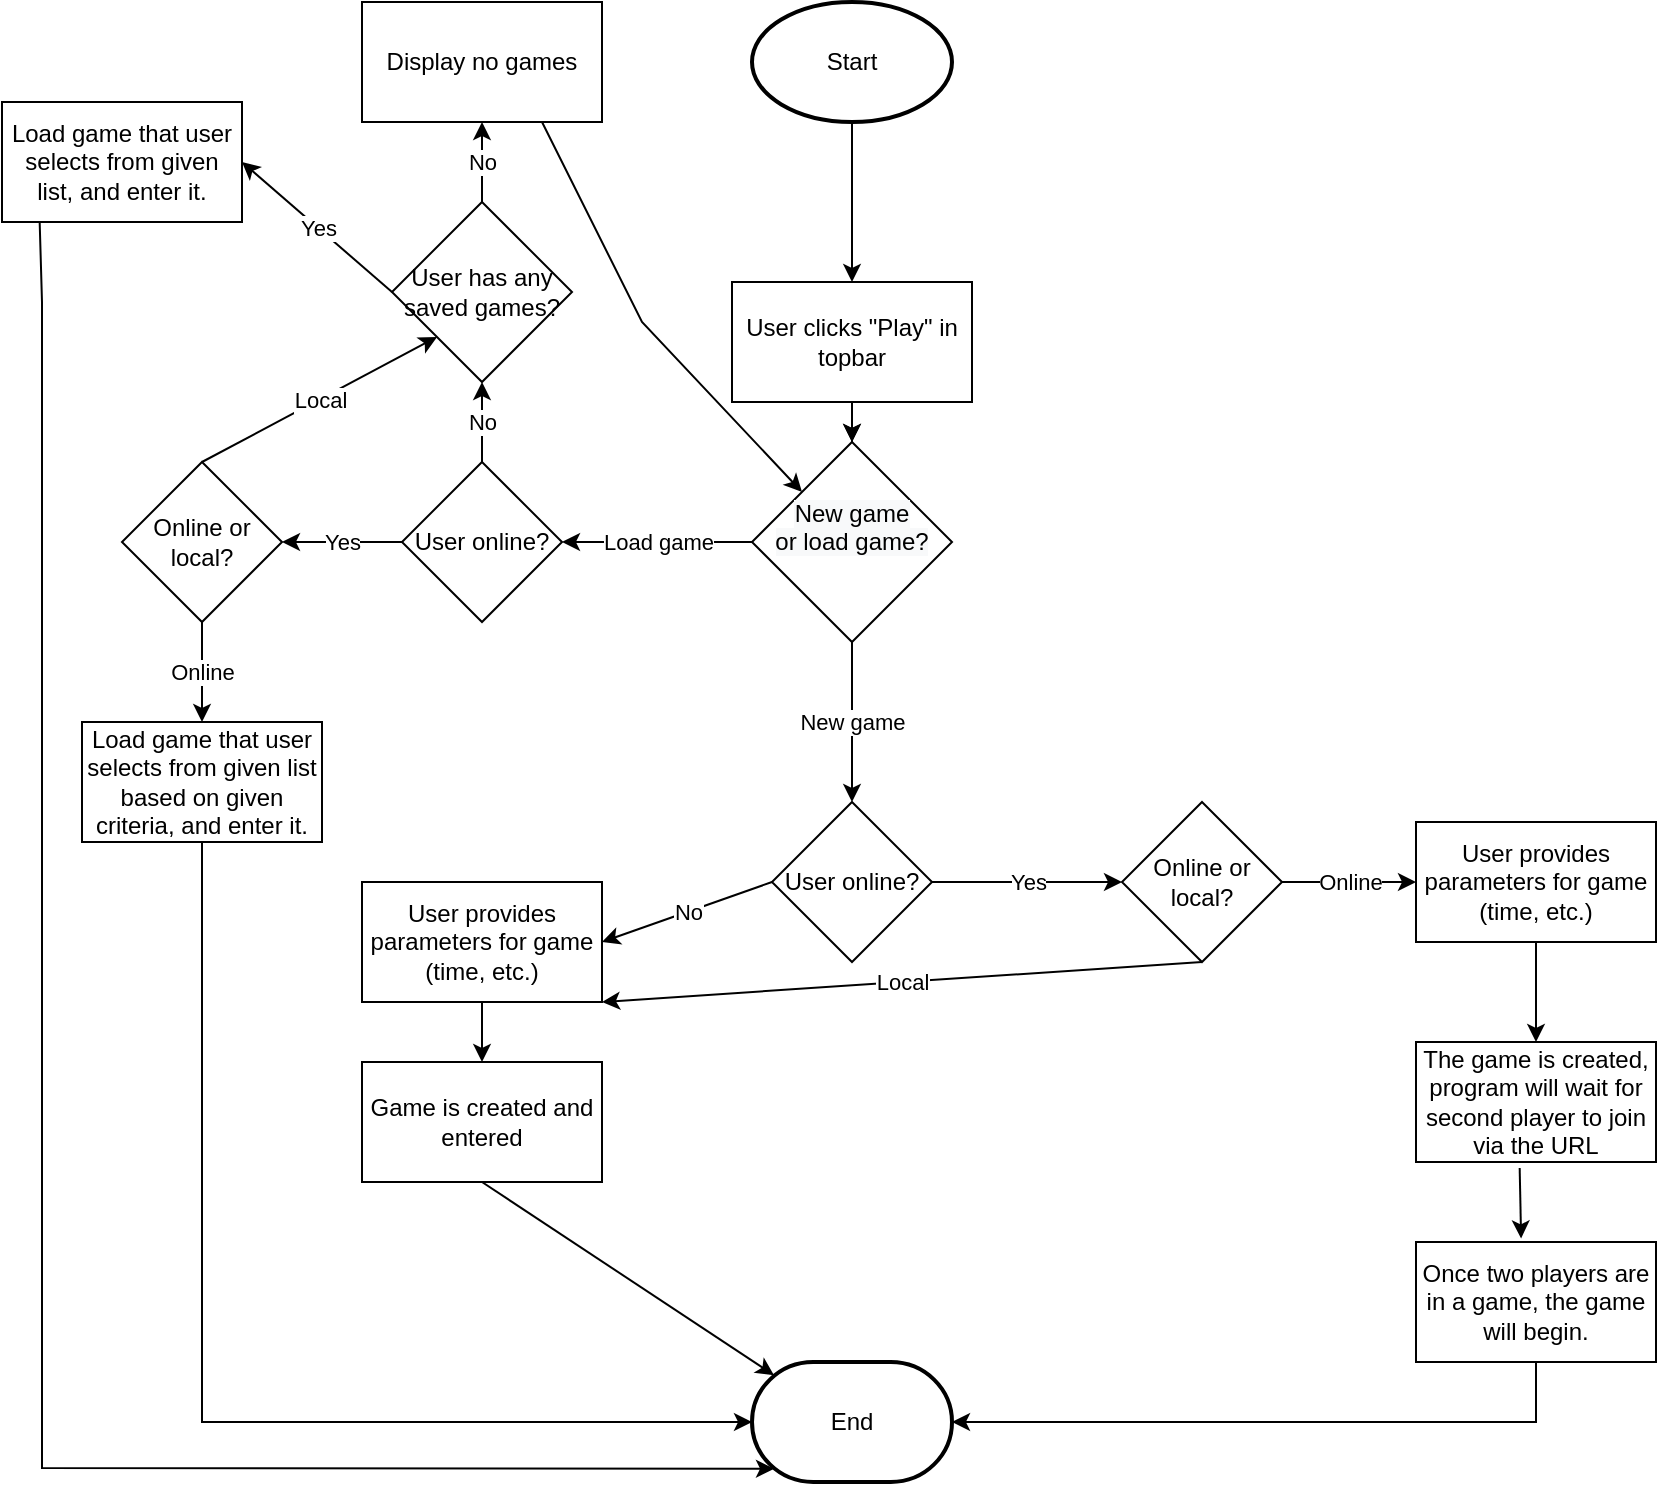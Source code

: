 <mxfile>
    <diagram id="kgpKYQtTHZ0yAKxKKP6v" name="Page-1">
        <mxGraphModel dx="1073" dy="687" grid="1" gridSize="10" guides="1" tooltips="1" connect="1" arrows="1" fold="1" page="1" pageScale="1" pageWidth="827" pageHeight="1169" math="0" shadow="0">
            <root>
                <mxCell id="0"/>
                <mxCell id="1" parent="0"/>
                <mxCell id="13wobpfMggbVctalNo-t-46" value="" style="edgeStyle=orthogonalEdgeStyle;rounded=0;orthogonalLoop=1;jettySize=auto;html=1;" parent="1" source="13wobpfMggbVctalNo-t-5" target="13wobpfMggbVctalNo-t-12" edge="1">
                    <mxGeometry relative="1" as="geometry"/>
                </mxCell>
                <mxCell id="13wobpfMggbVctalNo-t-5" value="User clicks &quot;Play&quot; in topbar" style="rounded=0;whiteSpace=wrap;html=1;" parent="1" vertex="1">
                    <mxGeometry x="365" y="160" width="120" height="60" as="geometry"/>
                </mxCell>
                <mxCell id="13wobpfMggbVctalNo-t-8" value="" style="endArrow=classic;html=1;rounded=0;exitX=0;exitY=0.5;exitDx=0;exitDy=0;entryX=1;entryY=0.5;entryDx=0;entryDy=0;" parent="1" source="13wobpfMggbVctalNo-t-12" target="13wobpfMggbVctalNo-t-18" edge="1">
                    <mxGeometry relative="1" as="geometry">
                        <mxPoint x="375" y="290" as="sourcePoint"/>
                        <mxPoint x="280" y="290" as="targetPoint"/>
                    </mxGeometry>
                </mxCell>
                <mxCell id="13wobpfMggbVctalNo-t-9" value="Load game" style="edgeLabel;resizable=0;html=1;align=center;verticalAlign=middle;" parent="13wobpfMggbVctalNo-t-8" connectable="0" vertex="1">
                    <mxGeometry relative="1" as="geometry"/>
                </mxCell>
                <mxCell id="13wobpfMggbVctalNo-t-10" value="" style="endArrow=classic;html=1;rounded=0;exitX=0.5;exitY=1;exitDx=0;exitDy=0;entryX=0.5;entryY=0;entryDx=0;entryDy=0;" parent="1" source="13wobpfMggbVctalNo-t-12" target="13wobpfMggbVctalNo-t-42" edge="1">
                    <mxGeometry relative="1" as="geometry">
                        <mxPoint x="425" y="320" as="sourcePoint"/>
                        <mxPoint x="425" y="420" as="targetPoint"/>
                    </mxGeometry>
                </mxCell>
                <mxCell id="13wobpfMggbVctalNo-t-11" value="New game" style="edgeLabel;resizable=0;html=1;align=center;verticalAlign=middle;" parent="13wobpfMggbVctalNo-t-10" connectable="0" vertex="1">
                    <mxGeometry relative="1" as="geometry"/>
                </mxCell>
                <mxCell id="13wobpfMggbVctalNo-t-12" value="&#10;&lt;span style=&quot;color: rgb(0, 0, 0); font-family: Helvetica; font-size: 12px; font-style: normal; font-variant-ligatures: normal; font-variant-caps: normal; font-weight: 400; letter-spacing: normal; orphans: 2; text-align: center; text-indent: 0px; text-transform: none; widows: 2; word-spacing: 0px; -webkit-text-stroke-width: 0px; background-color: rgb(248, 249, 250); text-decoration-thickness: initial; text-decoration-style: initial; text-decoration-color: initial; float: none; display: inline !important;&quot;&gt;New game&lt;/span&gt;&lt;br style=&quot;color: rgb(0, 0, 0); font-family: Helvetica; font-size: 12px; font-style: normal; font-variant-ligatures: normal; font-variant-caps: normal; font-weight: 400; letter-spacing: normal; orphans: 2; text-align: center; text-indent: 0px; text-transform: none; widows: 2; word-spacing: 0px; -webkit-text-stroke-width: 0px; background-color: rgb(248, 249, 250); text-decoration-thickness: initial; text-decoration-style: initial; text-decoration-color: initial;&quot;&gt;&lt;span style=&quot;color: rgb(0, 0, 0); font-family: Helvetica; font-size: 12px; font-style: normal; font-variant-ligatures: normal; font-variant-caps: normal; font-weight: 400; letter-spacing: normal; orphans: 2; text-align: center; text-indent: 0px; text-transform: none; widows: 2; word-spacing: 0px; -webkit-text-stroke-width: 0px; background-color: rgb(248, 249, 250); text-decoration-thickness: initial; text-decoration-style: initial; text-decoration-color: initial; float: none; display: inline !important;&quot;&gt;or load game?&lt;/span&gt;&#10;&#10;" style="rhombus;whiteSpace=wrap;html=1;" parent="1" vertex="1">
                    <mxGeometry x="375" y="240" width="100" height="100" as="geometry"/>
                </mxCell>
                <mxCell id="13wobpfMggbVctalNo-t-14" value="" style="endArrow=classic;html=1;rounded=0;exitX=0.5;exitY=1;exitDx=0;exitDy=0;entryX=0.5;entryY=0;entryDx=0;entryDy=0;" parent="1" source="13wobpfMggbVctalNo-t-5" target="13wobpfMggbVctalNo-t-12" edge="1">
                    <mxGeometry width="50" height="50" relative="1" as="geometry">
                        <mxPoint x="375" y="290" as="sourcePoint"/>
                        <mxPoint x="425" y="240" as="targetPoint"/>
                    </mxGeometry>
                </mxCell>
                <mxCell id="13wobpfMggbVctalNo-t-16" value="" style="endArrow=classic;html=1;rounded=0;exitX=0.5;exitY=1;exitDx=0;exitDy=0;entryX=0.5;entryY=0;entryDx=0;entryDy=0;exitPerimeter=0;" parent="1" source="13wobpfMggbVctalNo-t-73" target="13wobpfMggbVctalNo-t-5" edge="1">
                    <mxGeometry width="50" height="50" relative="1" as="geometry">
                        <mxPoint x="425" y="120" as="sourcePoint"/>
                        <mxPoint x="435" y="250" as="targetPoint"/>
                    </mxGeometry>
                </mxCell>
                <mxCell id="13wobpfMggbVctalNo-t-18" value="User online?" style="rhombus;whiteSpace=wrap;html=1;" parent="1" vertex="1">
                    <mxGeometry x="200" y="250" width="80" height="80" as="geometry"/>
                </mxCell>
                <mxCell id="13wobpfMggbVctalNo-t-19" value="" style="endArrow=classic;html=1;rounded=0;exitX=0.5;exitY=0;exitDx=0;exitDy=0;entryX=0.5;entryY=1;entryDx=0;entryDy=0;" parent="1" source="13wobpfMggbVctalNo-t-18" target="13wobpfMggbVctalNo-t-27" edge="1">
                    <mxGeometry relative="1" as="geometry">
                        <mxPoint x="240" y="200" as="sourcePoint"/>
                        <mxPoint x="240" y="200" as="targetPoint"/>
                    </mxGeometry>
                </mxCell>
                <mxCell id="13wobpfMggbVctalNo-t-20" value="No" style="edgeLabel;resizable=0;html=1;align=center;verticalAlign=middle;" parent="13wobpfMggbVctalNo-t-19" connectable="0" vertex="1">
                    <mxGeometry relative="1" as="geometry"/>
                </mxCell>
                <mxCell id="13wobpfMggbVctalNo-t-23" value="" style="endArrow=classic;html=1;rounded=0;exitX=0.75;exitY=1;exitDx=0;exitDy=0;entryX=0;entryY=0;entryDx=0;entryDy=0;" parent="1" source="13wobpfMggbVctalNo-t-26" target="13wobpfMggbVctalNo-t-12" edge="1">
                    <mxGeometry width="50" height="50" relative="1" as="geometry">
                        <mxPoint x="300" y="200" as="sourcePoint"/>
                        <mxPoint x="350" y="200" as="targetPoint"/>
                        <Array as="points">
                            <mxPoint x="320" y="180"/>
                        </Array>
                    </mxGeometry>
                </mxCell>
                <mxCell id="13wobpfMggbVctalNo-t-24" value="" style="endArrow=classic;html=1;rounded=0;exitX=0;exitY=0.5;exitDx=0;exitDy=0;entryX=1;entryY=0.5;entryDx=0;entryDy=0;" parent="1" source="13wobpfMggbVctalNo-t-18" target="13wobpfMggbVctalNo-t-33" edge="1">
                    <mxGeometry relative="1" as="geometry">
                        <mxPoint x="80" y="290" as="sourcePoint"/>
                        <mxPoint x="140" y="290" as="targetPoint"/>
                        <Array as="points">
                            <mxPoint x="180" y="290"/>
                        </Array>
                    </mxGeometry>
                </mxCell>
                <mxCell id="13wobpfMggbVctalNo-t-25" value="Yes" style="edgeLabel;resizable=0;html=1;align=center;verticalAlign=middle;" parent="13wobpfMggbVctalNo-t-24" connectable="0" vertex="1">
                    <mxGeometry relative="1" as="geometry"/>
                </mxCell>
                <mxCell id="13wobpfMggbVctalNo-t-26" value="&lt;span&gt;Display no games&lt;/span&gt;" style="rounded=0;whiteSpace=wrap;html=1;" parent="1" vertex="1">
                    <mxGeometry x="180" y="20" width="120" height="60" as="geometry"/>
                </mxCell>
                <mxCell id="13wobpfMggbVctalNo-t-27" value="User has any saved games?" style="rhombus;whiteSpace=wrap;html=1;" parent="1" vertex="1">
                    <mxGeometry x="195" y="120" width="90" height="90" as="geometry"/>
                </mxCell>
                <mxCell id="13wobpfMggbVctalNo-t-31" value="" style="endArrow=classic;html=1;rounded=0;entryX=0.5;entryY=1;entryDx=0;entryDy=0;exitX=0.5;exitY=0;exitDx=0;exitDy=0;" parent="1" source="13wobpfMggbVctalNo-t-27" target="13wobpfMggbVctalNo-t-26" edge="1">
                    <mxGeometry relative="1" as="geometry">
                        <mxPoint x="280" y="220" as="sourcePoint"/>
                        <mxPoint x="250" y="220" as="targetPoint"/>
                    </mxGeometry>
                </mxCell>
                <mxCell id="13wobpfMggbVctalNo-t-32" value="No" style="edgeLabel;resizable=0;html=1;align=center;verticalAlign=middle;" parent="13wobpfMggbVctalNo-t-31" connectable="0" vertex="1">
                    <mxGeometry relative="1" as="geometry"/>
                </mxCell>
                <mxCell id="13wobpfMggbVctalNo-t-33" value="Online or&lt;br&gt;local?" style="rhombus;whiteSpace=wrap;html=1;" parent="1" vertex="1">
                    <mxGeometry x="60" y="250" width="80" height="80" as="geometry"/>
                </mxCell>
                <mxCell id="13wobpfMggbVctalNo-t-34" value="" style="endArrow=classic;html=1;rounded=0;entryX=0;entryY=1;entryDx=0;entryDy=0;exitX=0.5;exitY=0;exitDx=0;exitDy=0;" parent="1" source="13wobpfMggbVctalNo-t-33" target="13wobpfMggbVctalNo-t-27" edge="1">
                    <mxGeometry relative="1" as="geometry">
                        <mxPoint x="100" y="250" as="sourcePoint"/>
                        <mxPoint x="200" y="250" as="targetPoint"/>
                    </mxGeometry>
                </mxCell>
                <mxCell id="13wobpfMggbVctalNo-t-35" value="Local" style="edgeLabel;resizable=0;html=1;align=center;verticalAlign=middle;" parent="13wobpfMggbVctalNo-t-34" connectable="0" vertex="1">
                    <mxGeometry relative="1" as="geometry"/>
                </mxCell>
                <mxCell id="13wobpfMggbVctalNo-t-37" value="" style="endArrow=classic;html=1;rounded=0;exitX=0.5;exitY=1;exitDx=0;exitDy=0;entryX=0.5;entryY=0;entryDx=0;entryDy=0;" parent="1" source="13wobpfMggbVctalNo-t-33" target="13wobpfMggbVctalNo-t-39" edge="1">
                    <mxGeometry relative="1" as="geometry">
                        <mxPoint x="100" y="330" as="sourcePoint"/>
                        <mxPoint x="100" y="380" as="targetPoint"/>
                    </mxGeometry>
                </mxCell>
                <mxCell id="13wobpfMggbVctalNo-t-38" value="Online" style="edgeLabel;resizable=0;html=1;align=center;verticalAlign=middle;" parent="13wobpfMggbVctalNo-t-37" connectable="0" vertex="1">
                    <mxGeometry relative="1" as="geometry"/>
                </mxCell>
                <mxCell id="13wobpfMggbVctalNo-t-39" value="Load game that user selects from given list based on given criteria, and enter it." style="rounded=0;whiteSpace=wrap;html=1;" parent="1" vertex="1">
                    <mxGeometry x="40" y="380" width="120" height="60" as="geometry"/>
                </mxCell>
                <mxCell id="13wobpfMggbVctalNo-t-41" value="" style="endArrow=classic;html=1;rounded=0;exitX=0.5;exitY=1;exitDx=0;exitDy=0;entryX=0;entryY=0.5;entryDx=0;entryDy=0;entryPerimeter=0;" parent="1" source="13wobpfMggbVctalNo-t-39" target="13wobpfMggbVctalNo-t-72" edge="1">
                    <mxGeometry width="50" height="50" relative="1" as="geometry">
                        <mxPoint x="110" y="540" as="sourcePoint"/>
                        <mxPoint x="365" y="730" as="targetPoint"/>
                        <Array as="points">
                            <mxPoint x="100" y="730"/>
                        </Array>
                    </mxGeometry>
                </mxCell>
                <mxCell id="13wobpfMggbVctalNo-t-42" value="User online?" style="rhombus;whiteSpace=wrap;html=1;" parent="1" vertex="1">
                    <mxGeometry x="385" y="420" width="80" height="80" as="geometry"/>
                </mxCell>
                <mxCell id="13wobpfMggbVctalNo-t-43" value="" style="endArrow=classic;html=1;rounded=0;exitX=0;exitY=0.5;exitDx=0;exitDy=0;entryX=1;entryY=0.5;entryDx=0;entryDy=0;" parent="1" source="13wobpfMggbVctalNo-t-42" target="13wobpfMggbVctalNo-t-47" edge="1">
                    <mxGeometry relative="1" as="geometry">
                        <mxPoint x="250" y="460" as="sourcePoint"/>
                        <mxPoint x="280" y="460" as="targetPoint"/>
                    </mxGeometry>
                </mxCell>
                <mxCell id="13wobpfMggbVctalNo-t-44" value="No" style="edgeLabel;resizable=0;html=1;align=center;verticalAlign=middle;" parent="13wobpfMggbVctalNo-t-43" connectable="0" vertex="1">
                    <mxGeometry relative="1" as="geometry"/>
                </mxCell>
                <mxCell id="13wobpfMggbVctalNo-t-47" value="User provides parameters for game (time, etc.)" style="rounded=0;whiteSpace=wrap;html=1;" parent="1" vertex="1">
                    <mxGeometry x="180" y="460" width="120" height="60" as="geometry"/>
                </mxCell>
                <mxCell id="13wobpfMggbVctalNo-t-48" value="" style="endArrow=classic;html=1;rounded=0;exitX=0.5;exitY=1;exitDx=0;exitDy=0;entryX=0.5;entryY=0;entryDx=0;entryDy=0;" parent="1" source="13wobpfMggbVctalNo-t-47" target="13wobpfMggbVctalNo-t-49" edge="1">
                    <mxGeometry width="50" height="50" relative="1" as="geometry">
                        <mxPoint x="210" y="540" as="sourcePoint"/>
                        <mxPoint x="240" y="530" as="targetPoint"/>
                    </mxGeometry>
                </mxCell>
                <mxCell id="13wobpfMggbVctalNo-t-49" value="Game is created and entered" style="rounded=0;whiteSpace=wrap;html=1;" parent="1" vertex="1">
                    <mxGeometry x="180" y="550" width="120" height="60" as="geometry"/>
                </mxCell>
                <mxCell id="13wobpfMggbVctalNo-t-50" value="" style="endArrow=classic;html=1;rounded=0;exitX=0.5;exitY=1;exitDx=0;exitDy=0;entryX=0.11;entryY=0.11;entryDx=0;entryDy=0;entryPerimeter=0;" parent="1" source="13wobpfMggbVctalNo-t-49" target="13wobpfMggbVctalNo-t-72" edge="1">
                    <mxGeometry width="50" height="50" relative="1" as="geometry">
                        <mxPoint x="292" y="657" as="sourcePoint"/>
                        <mxPoint x="365" y="715" as="targetPoint"/>
                    </mxGeometry>
                </mxCell>
                <mxCell id="13wobpfMggbVctalNo-t-51" value="Ye" style="endArrow=classic;html=1;rounded=0;exitX=1;exitY=0.5;exitDx=0;exitDy=0;entryX=0;entryY=0.5;entryDx=0;entryDy=0;" parent="1" source="13wobpfMggbVctalNo-t-42" target="13wobpfMggbVctalNo-t-54" edge="1">
                    <mxGeometry relative="1" as="geometry">
                        <mxPoint x="480" y="460" as="sourcePoint"/>
                        <mxPoint x="560" y="460" as="targetPoint"/>
                    </mxGeometry>
                </mxCell>
                <mxCell id="13wobpfMggbVctalNo-t-52" value="Yes" style="edgeLabel;resizable=0;html=1;align=center;verticalAlign=middle;" parent="13wobpfMggbVctalNo-t-51" connectable="0" vertex="1">
                    <mxGeometry relative="1" as="geometry"/>
                </mxCell>
                <mxCell id="13wobpfMggbVctalNo-t-54" value="Online or&lt;br&gt;local?" style="rhombus;whiteSpace=wrap;html=1;" parent="1" vertex="1">
                    <mxGeometry x="560" y="420" width="80" height="80" as="geometry"/>
                </mxCell>
                <mxCell id="13wobpfMggbVctalNo-t-57" value="" style="endArrow=classic;html=1;rounded=0;exitX=0.5;exitY=1;exitDx=0;exitDy=0;entryX=1;entryY=1;entryDx=0;entryDy=0;" parent="1" source="13wobpfMggbVctalNo-t-54" target="13wobpfMggbVctalNo-t-47" edge="1">
                    <mxGeometry relative="1" as="geometry">
                        <mxPoint x="450" y="510" as="sourcePoint"/>
                        <mxPoint x="550" y="510" as="targetPoint"/>
                    </mxGeometry>
                </mxCell>
                <mxCell id="13wobpfMggbVctalNo-t-58" value="Local" style="edgeLabel;resizable=0;html=1;align=center;verticalAlign=middle;" parent="13wobpfMggbVctalNo-t-57" connectable="0" vertex="1">
                    <mxGeometry relative="1" as="geometry"/>
                </mxCell>
                <mxCell id="13wobpfMggbVctalNo-t-59" value="" style="endArrow=classic;html=1;rounded=0;exitX=1;exitY=0.5;exitDx=0;exitDy=0;entryX=0;entryY=0.5;entryDx=0;entryDy=0;" parent="1" source="13wobpfMggbVctalNo-t-54" target="13wobpfMggbVctalNo-t-66" edge="1">
                    <mxGeometry relative="1" as="geometry">
                        <mxPoint x="648" y="460" as="sourcePoint"/>
                        <mxPoint x="720" y="460" as="targetPoint"/>
                    </mxGeometry>
                </mxCell>
                <mxCell id="13wobpfMggbVctalNo-t-60" value="Online" style="edgeLabel;resizable=0;html=1;align=center;verticalAlign=middle;" parent="13wobpfMggbVctalNo-t-59" connectable="0" vertex="1">
                    <mxGeometry relative="1" as="geometry"/>
                </mxCell>
                <mxCell id="13wobpfMggbVctalNo-t-62" value="" style="endArrow=classic;html=1;rounded=0;exitX=0;exitY=0.5;exitDx=0;exitDy=0;entryX=1;entryY=0.5;entryDx=0;entryDy=0;" parent="1" source="13wobpfMggbVctalNo-t-27" target="13wobpfMggbVctalNo-t-64" edge="1">
                    <mxGeometry relative="1" as="geometry">
                        <mxPoint x="80" y="140" as="sourcePoint"/>
                        <mxPoint x="120" y="110" as="targetPoint"/>
                    </mxGeometry>
                </mxCell>
                <mxCell id="13wobpfMggbVctalNo-t-63" value="Yes" style="edgeLabel;resizable=0;html=1;align=center;verticalAlign=middle;" parent="13wobpfMggbVctalNo-t-62" connectable="0" vertex="1">
                    <mxGeometry relative="1" as="geometry"/>
                </mxCell>
                <mxCell id="13wobpfMggbVctalNo-t-64" value="Load game that user selects from given list, and enter it." style="rounded=0;whiteSpace=wrap;html=1;" parent="1" vertex="1">
                    <mxGeometry y="70" width="120" height="60" as="geometry"/>
                </mxCell>
                <mxCell id="13wobpfMggbVctalNo-t-65" value="" style="endArrow=classic;html=1;rounded=0;entryX=0.11;entryY=0.89;entryDx=0;entryDy=0;exitX=0.157;exitY=1.003;exitDx=0;exitDy=0;exitPerimeter=0;entryPerimeter=0;" parent="1" source="13wobpfMggbVctalNo-t-64" target="13wobpfMggbVctalNo-t-72" edge="1">
                    <mxGeometry width="50" height="50" relative="1" as="geometry">
                        <mxPoint x="30" y="130" as="sourcePoint"/>
                        <mxPoint x="365" y="745" as="targetPoint"/>
                        <Array as="points">
                            <mxPoint x="20" y="170"/>
                            <mxPoint x="20" y="753"/>
                        </Array>
                    </mxGeometry>
                </mxCell>
                <mxCell id="13wobpfMggbVctalNo-t-66" value="User provides parameters for game (time, etc.)" style="rounded=0;whiteSpace=wrap;html=1;" parent="1" vertex="1">
                    <mxGeometry x="707" y="430" width="120" height="60" as="geometry"/>
                </mxCell>
                <mxCell id="13wobpfMggbVctalNo-t-67" value="The game is created, program will wait for second player to join via the URL" style="rounded=0;whiteSpace=wrap;html=1;" parent="1" vertex="1">
                    <mxGeometry x="707" y="540" width="120" height="60" as="geometry"/>
                </mxCell>
                <mxCell id="13wobpfMggbVctalNo-t-68" value="" style="endArrow=classic;html=1;rounded=0;entryX=0.5;entryY=0;entryDx=0;entryDy=0;exitX=0.5;exitY=1;exitDx=0;exitDy=0;" parent="1" source="13wobpfMggbVctalNo-t-66" target="13wobpfMggbVctalNo-t-67" edge="1">
                    <mxGeometry width="50" height="50" relative="1" as="geometry">
                        <mxPoint x="740" y="540" as="sourcePoint"/>
                        <mxPoint x="790" y="490" as="targetPoint"/>
                    </mxGeometry>
                </mxCell>
                <mxCell id="13wobpfMggbVctalNo-t-69" value="Once two players are in a game, the game will begin." style="rounded=0;whiteSpace=wrap;html=1;" parent="1" vertex="1">
                    <mxGeometry x="707" y="640" width="120" height="60" as="geometry"/>
                </mxCell>
                <mxCell id="13wobpfMggbVctalNo-t-70" value="" style="endArrow=classic;html=1;rounded=0;exitX=0.432;exitY=1.05;exitDx=0;exitDy=0;exitPerimeter=0;entryX=0.438;entryY=-0.03;entryDx=0;entryDy=0;entryPerimeter=0;" parent="1" source="13wobpfMggbVctalNo-t-67" target="13wobpfMggbVctalNo-t-69" edge="1">
                    <mxGeometry width="50" height="50" relative="1" as="geometry">
                        <mxPoint x="650" y="650" as="sourcePoint"/>
                        <mxPoint x="700" y="600" as="targetPoint"/>
                    </mxGeometry>
                </mxCell>
                <mxCell id="13wobpfMggbVctalNo-t-71" value="" style="endArrow=classic;html=1;rounded=0;exitX=0.5;exitY=1;exitDx=0;exitDy=0;entryX=1;entryY=0.5;entryDx=0;entryDy=0;entryPerimeter=0;" parent="1" source="13wobpfMggbVctalNo-t-69" target="13wobpfMggbVctalNo-t-72" edge="1">
                    <mxGeometry width="50" height="50" relative="1" as="geometry">
                        <mxPoint x="480" y="720" as="sourcePoint"/>
                        <mxPoint x="485" y="730" as="targetPoint"/>
                        <Array as="points">
                            <mxPoint x="767" y="730"/>
                        </Array>
                    </mxGeometry>
                </mxCell>
                <mxCell id="13wobpfMggbVctalNo-t-72" value="End" style="strokeWidth=2;html=1;shape=mxgraph.flowchart.terminator;whiteSpace=wrap;" parent="1" vertex="1">
                    <mxGeometry x="375" y="700" width="100" height="60" as="geometry"/>
                </mxCell>
                <mxCell id="13wobpfMggbVctalNo-t-73" value="Start" style="strokeWidth=2;html=1;shape=mxgraph.flowchart.start_1;whiteSpace=wrap;" parent="1" vertex="1">
                    <mxGeometry x="375" y="20" width="100" height="60" as="geometry"/>
                </mxCell>
            </root>
        </mxGraphModel>
    </diagram>
</mxfile>